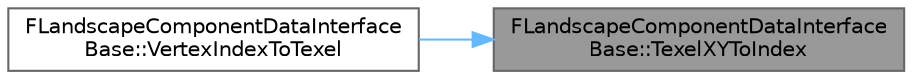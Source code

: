 digraph "FLandscapeComponentDataInterfaceBase::TexelXYToIndex"
{
 // INTERACTIVE_SVG=YES
 // LATEX_PDF_SIZE
  bgcolor="transparent";
  edge [fontname=Helvetica,fontsize=10,labelfontname=Helvetica,labelfontsize=10];
  node [fontname=Helvetica,fontsize=10,shape=box,height=0.2,width=0.4];
  rankdir="RL";
  Node1 [id="Node000001",label="FLandscapeComponentDataInterface\lBase::TexelXYToIndex",height=0.2,width=0.4,color="gray40", fillcolor="grey60", style="filled", fontcolor="black",tooltip=" "];
  Node1 -> Node2 [id="edge1_Node000001_Node000002",dir="back",color="steelblue1",style="solid",tooltip=" "];
  Node2 [id="Node000002",label="FLandscapeComponentDataInterface\lBase::VertexIndexToTexel",height=0.2,width=0.4,color="grey40", fillcolor="white", style="filled",URL="$d3/d5b/structFLandscapeComponentDataInterfaceBase.html#add82d0e25faf236315902893d21779fa",tooltip=" "];
}
